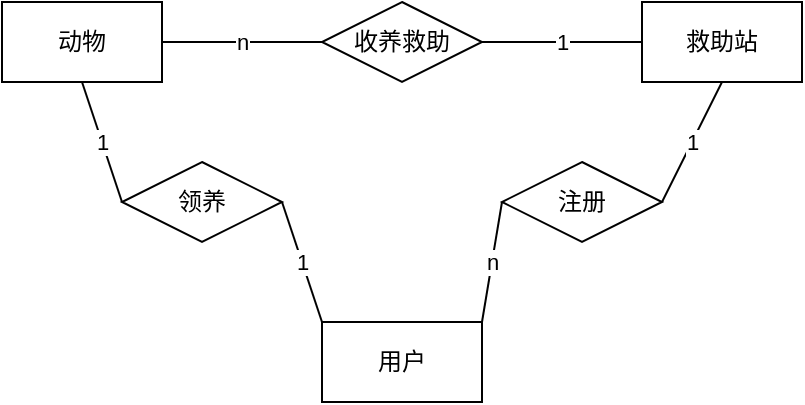 <mxfile version="21.3.2" type="github">
  <diagram id="R2lEEEUBdFMjLlhIrx00" name="Page-1">
    <mxGraphModel dx="1434" dy="764" grid="1" gridSize="10" guides="1" tooltips="1" connect="1" arrows="1" fold="1" page="1" pageScale="1" pageWidth="850" pageHeight="1100" math="0" shadow="0" extFonts="Permanent Marker^https://fonts.googleapis.com/css?family=Permanent+Marker">
      <root>
        <mxCell id="0" />
        <mxCell id="1" parent="0" />
        <mxCell id="Yw_boPTz3a0WW_Bl083w-2" value="动物" style="rounded=0;whiteSpace=wrap;html=1;" parent="1" vertex="1">
          <mxGeometry x="200" y="200" width="80" height="40" as="geometry" />
        </mxCell>
        <mxCell id="Yw_boPTz3a0WW_Bl083w-27" value="1" style="edgeStyle=none;rounded=0;orthogonalLoop=1;jettySize=auto;html=1;exitX=0;exitY=0;exitDx=0;exitDy=0;entryX=1;entryY=0.5;entryDx=0;entryDy=0;endArrow=none;endFill=0;" parent="1" source="Yw_boPTz3a0WW_Bl083w-4" target="Yw_boPTz3a0WW_Bl083w-6" edge="1">
          <mxGeometry relative="1" as="geometry" />
        </mxCell>
        <mxCell id="Yw_boPTz3a0WW_Bl083w-4" value="用户" style="rounded=0;whiteSpace=wrap;html=1;" parent="1" vertex="1">
          <mxGeometry x="360" y="360" width="80" height="40" as="geometry" />
        </mxCell>
        <mxCell id="Yw_boPTz3a0WW_Bl083w-25" value="1" style="edgeStyle=none;rounded=0;orthogonalLoop=1;jettySize=auto;html=1;exitX=0;exitY=0.5;exitDx=0;exitDy=0;entryX=1;entryY=0.5;entryDx=0;entryDy=0;endArrow=none;endFill=0;" parent="1" source="Yw_boPTz3a0WW_Bl083w-5" target="Yw_boPTz3a0WW_Bl083w-24" edge="1">
          <mxGeometry relative="1" as="geometry" />
        </mxCell>
        <mxCell id="Yw_boPTz3a0WW_Bl083w-31" value="1" style="edgeStyle=none;rounded=0;orthogonalLoop=1;jettySize=auto;html=1;exitX=0.5;exitY=1;exitDx=0;exitDy=0;entryX=1;entryY=0.5;entryDx=0;entryDy=0;endArrow=none;endFill=0;" parent="1" source="Yw_boPTz3a0WW_Bl083w-5" target="Yw_boPTz3a0WW_Bl083w-8" edge="1">
          <mxGeometry relative="1" as="geometry" />
        </mxCell>
        <mxCell id="Yw_boPTz3a0WW_Bl083w-5" value="救助站" style="rounded=0;whiteSpace=wrap;html=1;" parent="1" vertex="1">
          <mxGeometry x="520" y="200" width="80" height="40" as="geometry" />
        </mxCell>
        <mxCell id="Yw_boPTz3a0WW_Bl083w-28" value="1" style="edgeStyle=none;rounded=0;orthogonalLoop=1;jettySize=auto;html=1;exitX=0;exitY=0.5;exitDx=0;exitDy=0;entryX=0.5;entryY=1;entryDx=0;entryDy=0;endArrow=none;endFill=0;" parent="1" source="Yw_boPTz3a0WW_Bl083w-6" target="Yw_boPTz3a0WW_Bl083w-2" edge="1">
          <mxGeometry relative="1" as="geometry" />
        </mxCell>
        <mxCell id="Yw_boPTz3a0WW_Bl083w-6" value="领养" style="rhombus;whiteSpace=wrap;html=1;" parent="1" vertex="1">
          <mxGeometry x="260" y="280" width="80" height="40" as="geometry" />
        </mxCell>
        <mxCell id="Yw_boPTz3a0WW_Bl083w-32" value="n" style="edgeStyle=none;rounded=0;orthogonalLoop=1;jettySize=auto;html=1;exitX=0;exitY=0.5;exitDx=0;exitDy=0;entryX=1;entryY=0;entryDx=0;entryDy=0;endArrow=none;endFill=0;" parent="1" source="Yw_boPTz3a0WW_Bl083w-8" target="Yw_boPTz3a0WW_Bl083w-4" edge="1">
          <mxGeometry relative="1" as="geometry" />
        </mxCell>
        <mxCell id="Yw_boPTz3a0WW_Bl083w-8" value="注册" style="rhombus;whiteSpace=wrap;html=1;" parent="1" vertex="1">
          <mxGeometry x="450" y="280" width="80" height="40" as="geometry" />
        </mxCell>
        <mxCell id="Yw_boPTz3a0WW_Bl083w-26" value="n" style="edgeStyle=none;rounded=0;orthogonalLoop=1;jettySize=auto;html=1;exitX=0;exitY=0.5;exitDx=0;exitDy=0;entryX=1;entryY=0.5;entryDx=0;entryDy=0;endArrow=none;endFill=0;" parent="1" source="Yw_boPTz3a0WW_Bl083w-24" target="Yw_boPTz3a0WW_Bl083w-2" edge="1">
          <mxGeometry relative="1" as="geometry" />
        </mxCell>
        <mxCell id="Yw_boPTz3a0WW_Bl083w-24" value="收养救助" style="rhombus;whiteSpace=wrap;html=1;" parent="1" vertex="1">
          <mxGeometry x="360" y="200" width="80" height="40" as="geometry" />
        </mxCell>
      </root>
    </mxGraphModel>
  </diagram>
</mxfile>
